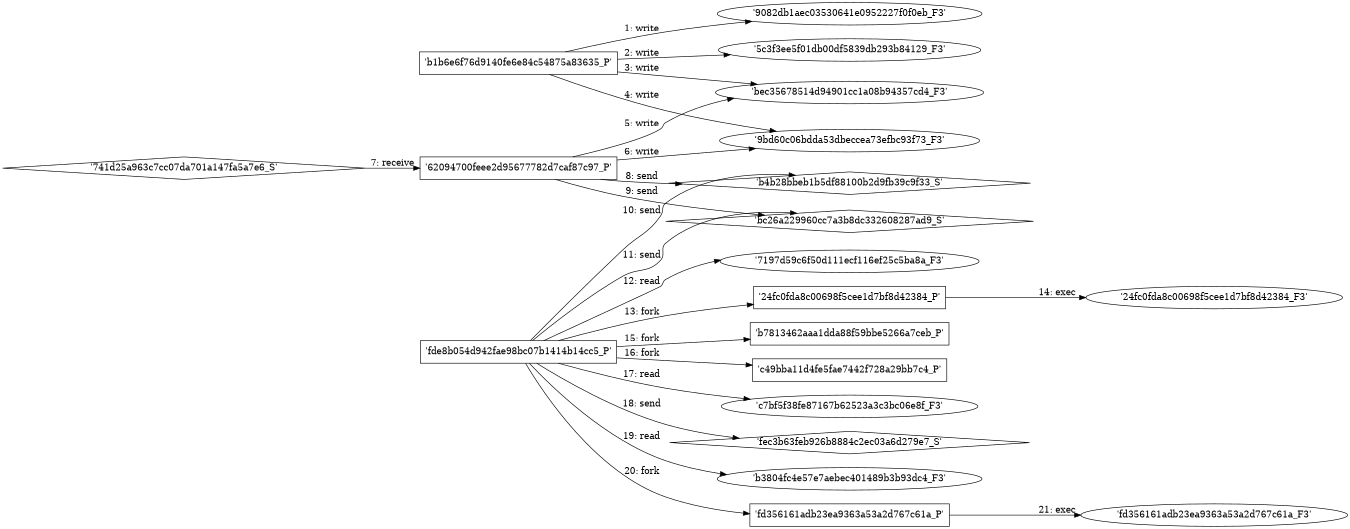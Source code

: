 digraph "D:\Learning\Paper\apt\基于CTI的攻击预警\Dataset\攻击图\ASGfromALLCTI\Infected Zoom Apps for Android Target Work-From-Home Users.dot" {
rankdir="LR"
size="9"
fixedsize="false"
splines="true"
nodesep=0.3
ranksep=0
fontsize=10
overlap="scalexy"
engine= "neato"
	"'9082db1aec03530641e0952227f0f0eb_F3'" [node_type=file shape=ellipse]
	"'b1b6e6f76d9140fe6e84c54875a83635_P'" [node_type=Process shape=box]
	"'b1b6e6f76d9140fe6e84c54875a83635_P'" -> "'9082db1aec03530641e0952227f0f0eb_F3'" [label="1: write"]
	"'5c3f3ee5f01db00df5839db293b84129_F3'" [node_type=file shape=ellipse]
	"'b1b6e6f76d9140fe6e84c54875a83635_P'" [node_type=Process shape=box]
	"'b1b6e6f76d9140fe6e84c54875a83635_P'" -> "'5c3f3ee5f01db00df5839db293b84129_F3'" [label="2: write"]
	"'bec35678514d94901cc1a08b94357cd4_F3'" [node_type=file shape=ellipse]
	"'b1b6e6f76d9140fe6e84c54875a83635_P'" [node_type=Process shape=box]
	"'b1b6e6f76d9140fe6e84c54875a83635_P'" -> "'bec35678514d94901cc1a08b94357cd4_F3'" [label="3: write"]
	"'9bd60c06bdda53dbeccea73efbc93f73_F3'" [node_type=file shape=ellipse]
	"'b1b6e6f76d9140fe6e84c54875a83635_P'" [node_type=Process shape=box]
	"'b1b6e6f76d9140fe6e84c54875a83635_P'" -> "'9bd60c06bdda53dbeccea73efbc93f73_F3'" [label="4: write"]
	"'bec35678514d94901cc1a08b94357cd4_F3'" [node_type=file shape=ellipse]
	"'62094700feee2d95677782d7caf87c97_P'" [node_type=Process shape=box]
	"'62094700feee2d95677782d7caf87c97_P'" -> "'bec35678514d94901cc1a08b94357cd4_F3'" [label="5: write"]
	"'9bd60c06bdda53dbeccea73efbc93f73_F3'" [node_type=file shape=ellipse]
	"'62094700feee2d95677782d7caf87c97_P'" [node_type=Process shape=box]
	"'62094700feee2d95677782d7caf87c97_P'" -> "'9bd60c06bdda53dbeccea73efbc93f73_F3'" [label="6: write"]
	"'62094700feee2d95677782d7caf87c97_P'" [node_type=Process shape=box]
	"'741d25a963c7cc07da701a147fa5a7e6_S'" [node_type=Socket shape=diamond]
	"'741d25a963c7cc07da701a147fa5a7e6_S'" -> "'62094700feee2d95677782d7caf87c97_P'" [label="7: receive"]
	"'b4b28bbeb1b5df88100b2d9fb39c9f33_S'" [node_type=Socket shape=diamond]
	"'62094700feee2d95677782d7caf87c97_P'" [node_type=Process shape=box]
	"'62094700feee2d95677782d7caf87c97_P'" -> "'b4b28bbeb1b5df88100b2d9fb39c9f33_S'" [label="8: send"]
	"'bc26a229960cc7a3b8dc332608287ad9_S'" [node_type=Socket shape=diamond]
	"'62094700feee2d95677782d7caf87c97_P'" [node_type=Process shape=box]
	"'62094700feee2d95677782d7caf87c97_P'" -> "'bc26a229960cc7a3b8dc332608287ad9_S'" [label="9: send"]
	"'b4b28bbeb1b5df88100b2d9fb39c9f33_S'" [node_type=Socket shape=diamond]
	"'fde8b054d942fae98bc07b1414b14cc5_P'" [node_type=Process shape=box]
	"'fde8b054d942fae98bc07b1414b14cc5_P'" -> "'b4b28bbeb1b5df88100b2d9fb39c9f33_S'" [label="10: send"]
	"'bc26a229960cc7a3b8dc332608287ad9_S'" [node_type=Socket shape=diamond]
	"'fde8b054d942fae98bc07b1414b14cc5_P'" [node_type=Process shape=box]
	"'fde8b054d942fae98bc07b1414b14cc5_P'" -> "'bc26a229960cc7a3b8dc332608287ad9_S'" [label="11: send"]
	"'7197d59c6f50d111ecf116ef25c5ba8a_F3'" [node_type=file shape=ellipse]
	"'fde8b054d942fae98bc07b1414b14cc5_P'" [node_type=Process shape=box]
	"'fde8b054d942fae98bc07b1414b14cc5_P'" -> "'7197d59c6f50d111ecf116ef25c5ba8a_F3'" [label="12: read"]
	"'fde8b054d942fae98bc07b1414b14cc5_P'" [node_type=Process shape=box]
	"'24fc0fda8c00698f5cee1d7bf8d42384_P'" [node_type=Process shape=box]
	"'fde8b054d942fae98bc07b1414b14cc5_P'" -> "'24fc0fda8c00698f5cee1d7bf8d42384_P'" [label="13: fork"]
	"'24fc0fda8c00698f5cee1d7bf8d42384_P'" [node_type=Process shape=box]
	"'24fc0fda8c00698f5cee1d7bf8d42384_F3'" [node_type=File shape=ellipse]
	"'24fc0fda8c00698f5cee1d7bf8d42384_P'" -> "'24fc0fda8c00698f5cee1d7bf8d42384_F3'" [label="14: exec"]
	"'fde8b054d942fae98bc07b1414b14cc5_P'" [node_type=Process shape=box]
	"'b7813462aaa1dda88f59bbe5266a7ceb_P'" [node_type=Process shape=box]
	"'fde8b054d942fae98bc07b1414b14cc5_P'" -> "'b7813462aaa1dda88f59bbe5266a7ceb_P'" [label="15: fork"]
	"'fde8b054d942fae98bc07b1414b14cc5_P'" [node_type=Process shape=box]
	"'c49bba11d4fe5fae7442f728a29bb7c4_P'" [node_type=Process shape=box]
	"'fde8b054d942fae98bc07b1414b14cc5_P'" -> "'c49bba11d4fe5fae7442f728a29bb7c4_P'" [label="16: fork"]
	"'c7bf5f38fe87167b62523a3c3bc06e8f_F3'" [node_type=file shape=ellipse]
	"'fde8b054d942fae98bc07b1414b14cc5_P'" [node_type=Process shape=box]
	"'fde8b054d942fae98bc07b1414b14cc5_P'" -> "'c7bf5f38fe87167b62523a3c3bc06e8f_F3'" [label="17: read"]
	"'fec3b63feb926b8884c2ec03a6d279e7_S'" [node_type=Socket shape=diamond]
	"'fde8b054d942fae98bc07b1414b14cc5_P'" [node_type=Process shape=box]
	"'fde8b054d942fae98bc07b1414b14cc5_P'" -> "'fec3b63feb926b8884c2ec03a6d279e7_S'" [label="18: send"]
	"'b3804fc4e57e7aebec401489b3b93dc4_F3'" [node_type=file shape=ellipse]
	"'fde8b054d942fae98bc07b1414b14cc5_P'" [node_type=Process shape=box]
	"'fde8b054d942fae98bc07b1414b14cc5_P'" -> "'b3804fc4e57e7aebec401489b3b93dc4_F3'" [label="19: read"]
	"'fde8b054d942fae98bc07b1414b14cc5_P'" [node_type=Process shape=box]
	"'fd356161adb23ea9363a53a2d767c61a_P'" [node_type=Process shape=box]
	"'fde8b054d942fae98bc07b1414b14cc5_P'" -> "'fd356161adb23ea9363a53a2d767c61a_P'" [label="20: fork"]
	"'fd356161adb23ea9363a53a2d767c61a_P'" [node_type=Process shape=box]
	"'fd356161adb23ea9363a53a2d767c61a_F3'" [node_type=File shape=ellipse]
	"'fd356161adb23ea9363a53a2d767c61a_P'" -> "'fd356161adb23ea9363a53a2d767c61a_F3'" [label="21: exec"]
}
